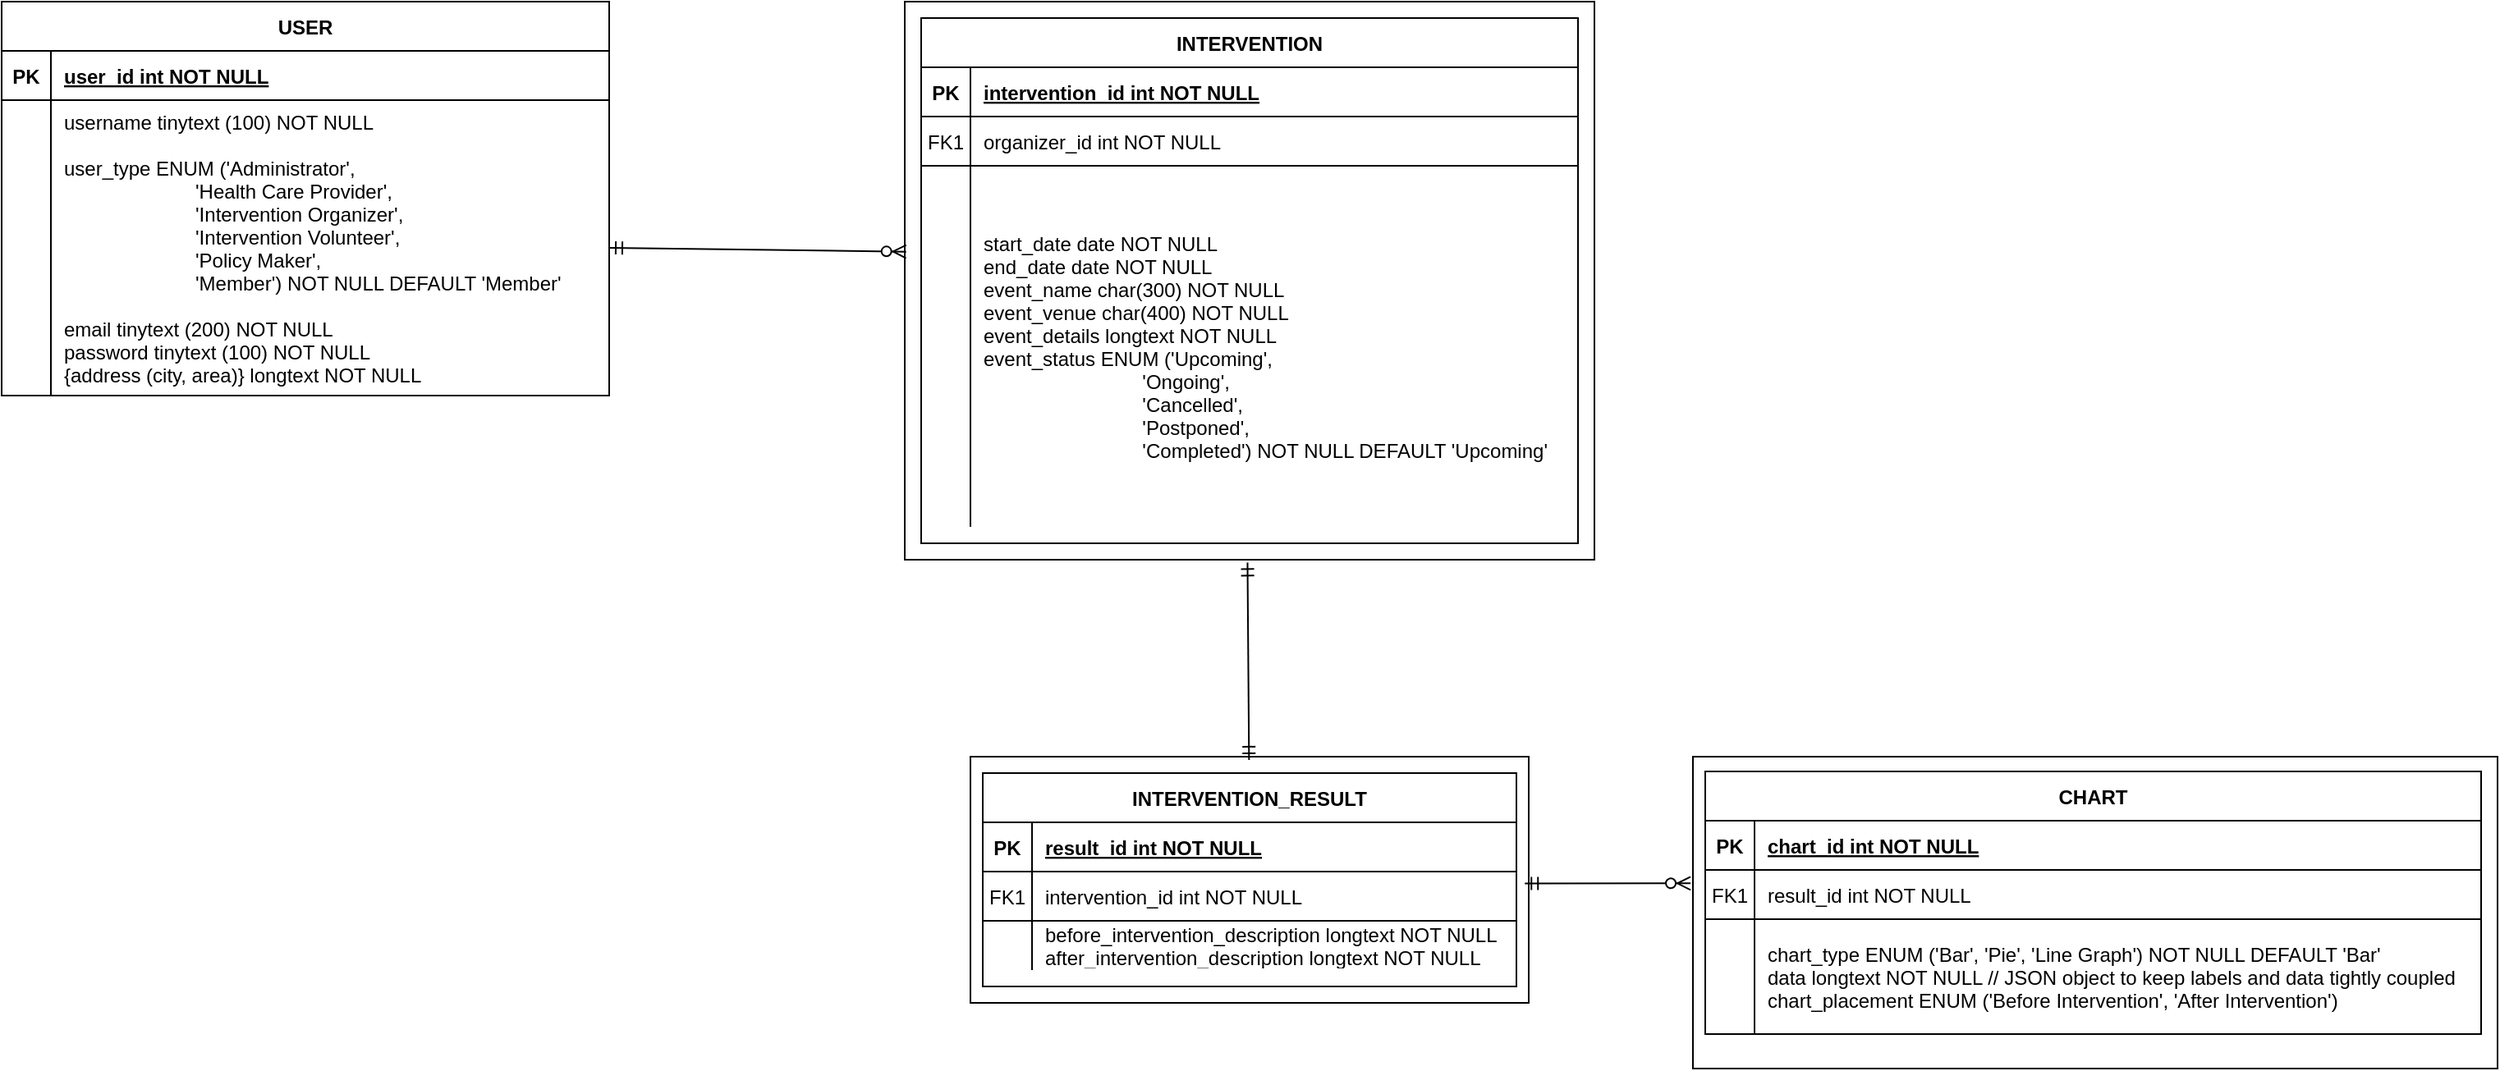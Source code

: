 <mxfile version="24.2.3" type="github">
  <diagram id="R2lEEEUBdFMjLlhIrx00" name="Page-1">
    <mxGraphModel dx="1042" dy="535" grid="1" gridSize="10" guides="1" tooltips="1" connect="1" arrows="1" fold="1" page="1" pageScale="1" pageWidth="2336" pageHeight="1654" math="0" shadow="0" extFonts="Permanent Marker^https://fonts.googleapis.com/css?family=Permanent+Marker">
      <root>
        <mxCell id="0" />
        <mxCell id="1" parent="0" />
        <mxCell id="C-vyLk0tnHw3VtMMgP7b-23" value="USER" style="shape=table;startSize=30;container=1;collapsible=1;childLayout=tableLayout;fixedRows=1;rowLines=1;fontStyle=1;align=center;resizeLast=1;" parent="1" vertex="1">
          <mxGeometry x="80" y="20" width="370" height="240" as="geometry" />
        </mxCell>
        <mxCell id="C-vyLk0tnHw3VtMMgP7b-24" value="" style="shape=partialRectangle;collapsible=0;dropTarget=0;pointerEvents=0;fillColor=none;points=[[0,0.5],[1,0.5]];portConstraint=eastwest;top=0;left=0;right=0;bottom=1;" parent="C-vyLk0tnHw3VtMMgP7b-23" vertex="1">
          <mxGeometry y="30" width="370" height="30" as="geometry" />
        </mxCell>
        <mxCell id="C-vyLk0tnHw3VtMMgP7b-25" value="PK" style="shape=partialRectangle;overflow=hidden;connectable=0;fillColor=none;top=0;left=0;bottom=0;right=0;fontStyle=1;" parent="C-vyLk0tnHw3VtMMgP7b-24" vertex="1">
          <mxGeometry width="30" height="30" as="geometry">
            <mxRectangle width="30" height="30" as="alternateBounds" />
          </mxGeometry>
        </mxCell>
        <mxCell id="C-vyLk0tnHw3VtMMgP7b-26" value="user_id int NOT NULL " style="shape=partialRectangle;overflow=hidden;connectable=0;fillColor=none;top=0;left=0;bottom=0;right=0;align=left;spacingLeft=6;fontStyle=5;" parent="C-vyLk0tnHw3VtMMgP7b-24" vertex="1">
          <mxGeometry x="30" width="340" height="30" as="geometry">
            <mxRectangle width="340" height="30" as="alternateBounds" />
          </mxGeometry>
        </mxCell>
        <mxCell id="C-vyLk0tnHw3VtMMgP7b-27" value="" style="shape=partialRectangle;collapsible=0;dropTarget=0;pointerEvents=0;fillColor=none;points=[[0,0.5],[1,0.5]];portConstraint=eastwest;top=0;left=0;right=0;bottom=0;" parent="C-vyLk0tnHw3VtMMgP7b-23" vertex="1">
          <mxGeometry y="60" width="370" height="180" as="geometry" />
        </mxCell>
        <mxCell id="C-vyLk0tnHw3VtMMgP7b-28" value="" style="shape=partialRectangle;overflow=hidden;connectable=0;fillColor=none;top=0;left=0;bottom=0;right=0;" parent="C-vyLk0tnHw3VtMMgP7b-27" vertex="1">
          <mxGeometry width="30" height="180" as="geometry">
            <mxRectangle width="30" height="180" as="alternateBounds" />
          </mxGeometry>
        </mxCell>
        <mxCell id="C-vyLk0tnHw3VtMMgP7b-29" value="username tinytext (100) NOT NULL&#xa;&#xa;user_type ENUM (&#39;Administrator&#39;,&#xa;                        &#39;Health Care Provider&#39;,&#xa;                        &#39;Intervention Organizer&#39;,&#xa;                        &#39;Intervention Volunteer&#39;,&#xa;                        &#39;Policy Maker&#39;,&#xa;                        &#39;Member&#39;) NOT NULL DEFAULT &#39;Member&#39;&#xa;&#xa;email tinytext (200) NOT NULL&#xa;password tinytext (100) NOT NULL&#xa;{address (city, area)} longtext NOT NULL" style="shape=partialRectangle;overflow=hidden;connectable=0;fillColor=none;top=0;left=0;bottom=0;right=0;align=left;spacingLeft=6;" parent="C-vyLk0tnHw3VtMMgP7b-27" vertex="1">
          <mxGeometry x="30" width="340" height="180" as="geometry">
            <mxRectangle width="340" height="180" as="alternateBounds" />
          </mxGeometry>
        </mxCell>
        <mxCell id="Pu0zvANKRgPWiGbxQ75c-2" value="" style="fontSize=12;html=1;endArrow=ERmandOne;startArrow=ERmandOne;rounded=0;entryX=0.497;entryY=1.005;entryDx=0;entryDy=0;entryPerimeter=0;exitX=0.499;exitY=0.013;exitDx=0;exitDy=0;exitPerimeter=0;" edge="1" parent="1" source="Pu0zvANKRgPWiGbxQ75c-9" target="Pu0zvANKRgPWiGbxQ75c-6">
          <mxGeometry width="100" height="100" relative="1" as="geometry">
            <mxPoint x="839" y="460" as="sourcePoint" />
            <mxPoint x="800" y="380" as="targetPoint" />
          </mxGeometry>
        </mxCell>
        <mxCell id="Pu0zvANKRgPWiGbxQ75c-3" value="" style="fontSize=12;html=1;endArrow=ERzeroToMany;startArrow=ERmandOne;rounded=0;exitX=1;exitY=0.5;exitDx=0;exitDy=0;entryX=0.002;entryY=0.448;entryDx=0;entryDy=0;entryPerimeter=0;" edge="1" parent="1" source="C-vyLk0tnHw3VtMMgP7b-27" target="Pu0zvANKRgPWiGbxQ75c-6">
          <mxGeometry width="100" height="100" relative="1" as="geometry">
            <mxPoint x="510" y="350" as="sourcePoint" />
            <mxPoint x="640" y="170" as="targetPoint" />
          </mxGeometry>
        </mxCell>
        <mxCell id="Pu0zvANKRgPWiGbxQ75c-8" value="" style="group" vertex="1" connectable="0" parent="1">
          <mxGeometry x="630" y="20" width="420" height="340" as="geometry" />
        </mxCell>
        <mxCell id="Pu0zvANKRgPWiGbxQ75c-6" value="" style="verticalLabelPosition=bottom;verticalAlign=top;html=1;shape=mxgraph.basic.rect;fillColor2=none;strokeWidth=1;size=20;indent=5;fillColor=none;" vertex="1" parent="Pu0zvANKRgPWiGbxQ75c-8">
          <mxGeometry width="420" height="340" as="geometry" />
        </mxCell>
        <mxCell id="C-vyLk0tnHw3VtMMgP7b-2" value="INTERVENTION" style="shape=table;startSize=30;container=1;collapsible=1;childLayout=tableLayout;fixedRows=1;rowLines=1;fontStyle=1;align=center;resizeLast=1;strokeColor=default;noLabel=0;" parent="Pu0zvANKRgPWiGbxQ75c-8" vertex="1">
          <mxGeometry x="10" y="10" width="400" height="320" as="geometry" />
        </mxCell>
        <mxCell id="C-vyLk0tnHw3VtMMgP7b-3" value="" style="shape=partialRectangle;collapsible=0;dropTarget=0;pointerEvents=0;fillColor=none;points=[[0,0.5],[1,0.5]];portConstraint=eastwest;top=0;left=0;right=0;bottom=1;" parent="C-vyLk0tnHw3VtMMgP7b-2" vertex="1">
          <mxGeometry y="30" width="400" height="30" as="geometry" />
        </mxCell>
        <mxCell id="C-vyLk0tnHw3VtMMgP7b-4" value="PK" style="shape=partialRectangle;overflow=hidden;connectable=0;fillColor=none;top=0;left=0;bottom=0;right=0;fontStyle=1;" parent="C-vyLk0tnHw3VtMMgP7b-3" vertex="1">
          <mxGeometry width="30" height="30" as="geometry">
            <mxRectangle width="30" height="30" as="alternateBounds" />
          </mxGeometry>
        </mxCell>
        <mxCell id="C-vyLk0tnHw3VtMMgP7b-5" value="intervention_id int NOT NULL " style="shape=partialRectangle;overflow=hidden;connectable=0;fillColor=none;top=0;left=0;bottom=0;right=0;align=left;spacingLeft=6;fontStyle=5;" parent="C-vyLk0tnHw3VtMMgP7b-3" vertex="1">
          <mxGeometry x="30" width="370" height="30" as="geometry">
            <mxRectangle width="370" height="30" as="alternateBounds" />
          </mxGeometry>
        </mxCell>
        <mxCell id="C-vyLk0tnHw3VtMMgP7b-6" value="" style="shape=partialRectangle;collapsible=0;dropTarget=0;pointerEvents=0;fillColor=none;points=[[0,0.5],[1,0.5]];portConstraint=eastwest;top=0;left=0;right=0;bottom=0;" parent="C-vyLk0tnHw3VtMMgP7b-2" vertex="1">
          <mxGeometry y="60" width="400" height="30" as="geometry" />
        </mxCell>
        <mxCell id="C-vyLk0tnHw3VtMMgP7b-7" value="FK1" style="shape=partialRectangle;overflow=hidden;connectable=0;fillColor=none;top=0;left=0;bottom=0;right=0;" parent="C-vyLk0tnHw3VtMMgP7b-6" vertex="1">
          <mxGeometry width="30" height="30" as="geometry">
            <mxRectangle width="30" height="30" as="alternateBounds" />
          </mxGeometry>
        </mxCell>
        <mxCell id="C-vyLk0tnHw3VtMMgP7b-8" value="organizer_id int NOT NULL" style="shape=partialRectangle;overflow=hidden;connectable=0;fillColor=none;top=0;left=0;bottom=0;right=0;align=left;spacingLeft=6;" parent="C-vyLk0tnHw3VtMMgP7b-6" vertex="1">
          <mxGeometry x="30" width="370" height="30" as="geometry">
            <mxRectangle width="370" height="30" as="alternateBounds" />
          </mxGeometry>
        </mxCell>
        <mxCell id="C-vyLk0tnHw3VtMMgP7b-9" value="" style="shape=partialRectangle;collapsible=0;dropTarget=0;pointerEvents=0;fillColor=none;points=[[0,0.5],[1,0.5]];portConstraint=eastwest;top=0;left=0;right=0;bottom=0;" parent="C-vyLk0tnHw3VtMMgP7b-2" vertex="1">
          <mxGeometry y="90" width="400" height="220" as="geometry" />
        </mxCell>
        <mxCell id="C-vyLk0tnHw3VtMMgP7b-10" value="" style="shape=partialRectangle;overflow=hidden;connectable=0;fillColor=none;top=0;left=0;bottom=0;right=0;" parent="C-vyLk0tnHw3VtMMgP7b-9" vertex="1">
          <mxGeometry width="30" height="220" as="geometry">
            <mxRectangle width="30" height="220" as="alternateBounds" />
          </mxGeometry>
        </mxCell>
        <mxCell id="C-vyLk0tnHw3VtMMgP7b-11" value="start_date date NOT NULL&#xa;end_date date NOT NULL&#xa;event_name char(300) NOT NULL&#xa;event_venue char(400) NOT NULL&#xa;event_details longtext NOT NULL&#xa;event_status ENUM (&#39;Upcoming&#39;,&#xa;                             &#39;Ongoing&#39;,&#xa;                             &#39;Cancelled&#39;,&#xa;                             &#39;Postponed&#39;,&#xa;                             &#39;Completed&#39;) NOT NULL DEFAULT &#39;Upcoming&#39;" style="shape=partialRectangle;overflow=hidden;connectable=0;fillColor=none;top=0;left=0;bottom=0;right=0;align=left;spacingLeft=6;" parent="C-vyLk0tnHw3VtMMgP7b-9" vertex="1">
          <mxGeometry x="30" width="370" height="220" as="geometry">
            <mxRectangle width="370" height="220" as="alternateBounds" />
          </mxGeometry>
        </mxCell>
        <mxCell id="Pu0zvANKRgPWiGbxQ75c-10" value="" style="group" vertex="1" connectable="0" parent="1">
          <mxGeometry x="670" y="480" width="340" height="150" as="geometry" />
        </mxCell>
        <mxCell id="Pu0zvANKRgPWiGbxQ75c-9" value="" style="verticalLabelPosition=bottom;verticalAlign=top;html=1;shape=mxgraph.basic.rect;fillColor2=none;strokeWidth=1;size=20;indent=5;fillColor=none;" vertex="1" parent="Pu0zvANKRgPWiGbxQ75c-10">
          <mxGeometry width="340" height="150" as="geometry" />
        </mxCell>
        <mxCell id="C-vyLk0tnHw3VtMMgP7b-13" value="INTERVENTION_RESULT" style="shape=table;startSize=30;container=1;collapsible=1;childLayout=tableLayout;fixedRows=1;rowLines=1;fontStyle=1;align=center;resizeLast=1;" parent="Pu0zvANKRgPWiGbxQ75c-10" vertex="1">
          <mxGeometry x="7.5" y="10" width="325" height="130" as="geometry" />
        </mxCell>
        <mxCell id="C-vyLk0tnHw3VtMMgP7b-14" value="" style="shape=partialRectangle;collapsible=0;dropTarget=0;pointerEvents=0;fillColor=none;points=[[0,0.5],[1,0.5]];portConstraint=eastwest;top=0;left=0;right=0;bottom=1;" parent="C-vyLk0tnHw3VtMMgP7b-13" vertex="1">
          <mxGeometry y="30" width="325" height="30" as="geometry" />
        </mxCell>
        <mxCell id="C-vyLk0tnHw3VtMMgP7b-15" value="PK" style="shape=partialRectangle;overflow=hidden;connectable=0;fillColor=none;top=0;left=0;bottom=0;right=0;fontStyle=1;" parent="C-vyLk0tnHw3VtMMgP7b-14" vertex="1">
          <mxGeometry width="30" height="30" as="geometry">
            <mxRectangle width="30" height="30" as="alternateBounds" />
          </mxGeometry>
        </mxCell>
        <mxCell id="C-vyLk0tnHw3VtMMgP7b-16" value="result_id int NOT NULL " style="shape=partialRectangle;overflow=hidden;connectable=0;fillColor=none;top=0;left=0;bottom=0;right=0;align=left;spacingLeft=6;fontStyle=5;" parent="C-vyLk0tnHw3VtMMgP7b-14" vertex="1">
          <mxGeometry x="30" width="295" height="30" as="geometry">
            <mxRectangle width="295" height="30" as="alternateBounds" />
          </mxGeometry>
        </mxCell>
        <mxCell id="C-vyLk0tnHw3VtMMgP7b-17" value="" style="shape=partialRectangle;collapsible=0;dropTarget=0;pointerEvents=0;fillColor=none;points=[[0,0.5],[1,0.5]];portConstraint=eastwest;top=0;left=0;right=0;bottom=0;" parent="C-vyLk0tnHw3VtMMgP7b-13" vertex="1">
          <mxGeometry y="60" width="325" height="30" as="geometry" />
        </mxCell>
        <mxCell id="C-vyLk0tnHw3VtMMgP7b-18" value="FK1" style="shape=partialRectangle;overflow=hidden;connectable=0;fillColor=none;top=0;left=0;bottom=0;right=0;" parent="C-vyLk0tnHw3VtMMgP7b-17" vertex="1">
          <mxGeometry width="30" height="30" as="geometry">
            <mxRectangle width="30" height="30" as="alternateBounds" />
          </mxGeometry>
        </mxCell>
        <mxCell id="C-vyLk0tnHw3VtMMgP7b-19" value="intervention_id int NOT NULL" style="shape=partialRectangle;overflow=hidden;connectable=0;fillColor=none;top=0;left=0;bottom=0;right=0;align=left;spacingLeft=6;" parent="C-vyLk0tnHw3VtMMgP7b-17" vertex="1">
          <mxGeometry x="30" width="295" height="30" as="geometry">
            <mxRectangle width="295" height="30" as="alternateBounds" />
          </mxGeometry>
        </mxCell>
        <mxCell id="C-vyLk0tnHw3VtMMgP7b-20" value="" style="shape=partialRectangle;collapsible=0;dropTarget=0;pointerEvents=0;fillColor=none;points=[[0,0.5],[1,0.5]];portConstraint=eastwest;top=0;left=0;right=0;bottom=0;" parent="C-vyLk0tnHw3VtMMgP7b-13" vertex="1">
          <mxGeometry y="90" width="325" height="30" as="geometry" />
        </mxCell>
        <mxCell id="C-vyLk0tnHw3VtMMgP7b-21" value="" style="shape=partialRectangle;overflow=hidden;connectable=0;fillColor=none;top=0;left=0;bottom=0;right=0;" parent="C-vyLk0tnHw3VtMMgP7b-20" vertex="1">
          <mxGeometry width="30" height="30" as="geometry">
            <mxRectangle width="30" height="30" as="alternateBounds" />
          </mxGeometry>
        </mxCell>
        <mxCell id="C-vyLk0tnHw3VtMMgP7b-22" value="before_intervention_description longtext NOT NULL&#xa;after_intervention_description longtext NOT NULL" style="shape=partialRectangle;overflow=hidden;connectable=0;fillColor=none;top=0;left=0;bottom=0;right=0;align=left;spacingLeft=6;" parent="C-vyLk0tnHw3VtMMgP7b-20" vertex="1">
          <mxGeometry x="30" width="295" height="30" as="geometry">
            <mxRectangle width="295" height="30" as="alternateBounds" />
          </mxGeometry>
        </mxCell>
        <mxCell id="Pu0zvANKRgPWiGbxQ75c-21" value="" style="group" vertex="1" connectable="0" parent="1">
          <mxGeometry x="1110" y="480" width="490" height="190" as="geometry" />
        </mxCell>
        <mxCell id="Pu0zvANKRgPWiGbxQ75c-22" value="" style="verticalLabelPosition=bottom;verticalAlign=top;html=1;shape=mxgraph.basic.rect;fillColor2=none;strokeWidth=1;size=20;indent=5;fillColor=none;" vertex="1" parent="Pu0zvANKRgPWiGbxQ75c-21">
          <mxGeometry width="490" height="190" as="geometry" />
        </mxCell>
        <mxCell id="Pu0zvANKRgPWiGbxQ75c-23" value="CHART" style="shape=table;startSize=30;container=1;collapsible=1;childLayout=tableLayout;fixedRows=1;rowLines=1;fontStyle=1;align=center;resizeLast=1;" vertex="1" parent="Pu0zvANKRgPWiGbxQ75c-21">
          <mxGeometry x="7.5" y="9.048" width="472.5" height="160" as="geometry" />
        </mxCell>
        <mxCell id="Pu0zvANKRgPWiGbxQ75c-24" value="" style="shape=partialRectangle;collapsible=0;dropTarget=0;pointerEvents=0;fillColor=none;points=[[0,0.5],[1,0.5]];portConstraint=eastwest;top=0;left=0;right=0;bottom=1;" vertex="1" parent="Pu0zvANKRgPWiGbxQ75c-23">
          <mxGeometry y="30" width="472.5" height="30" as="geometry" />
        </mxCell>
        <mxCell id="Pu0zvANKRgPWiGbxQ75c-25" value="PK" style="shape=partialRectangle;overflow=hidden;connectable=0;fillColor=none;top=0;left=0;bottom=0;right=0;fontStyle=1;" vertex="1" parent="Pu0zvANKRgPWiGbxQ75c-24">
          <mxGeometry width="30" height="30" as="geometry">
            <mxRectangle width="30" height="30" as="alternateBounds" />
          </mxGeometry>
        </mxCell>
        <mxCell id="Pu0zvANKRgPWiGbxQ75c-26" value="chart_id int NOT NULL " style="shape=partialRectangle;overflow=hidden;connectable=0;fillColor=none;top=0;left=0;bottom=0;right=0;align=left;spacingLeft=6;fontStyle=5;" vertex="1" parent="Pu0zvANKRgPWiGbxQ75c-24">
          <mxGeometry x="30" width="442.5" height="30" as="geometry">
            <mxRectangle width="442.5" height="30" as="alternateBounds" />
          </mxGeometry>
        </mxCell>
        <mxCell id="Pu0zvANKRgPWiGbxQ75c-27" value="" style="shape=partialRectangle;collapsible=0;dropTarget=0;pointerEvents=0;fillColor=none;points=[[0,0.5],[1,0.5]];portConstraint=eastwest;top=0;left=0;right=0;bottom=0;" vertex="1" parent="Pu0zvANKRgPWiGbxQ75c-23">
          <mxGeometry y="60" width="472.5" height="30" as="geometry" />
        </mxCell>
        <mxCell id="Pu0zvANKRgPWiGbxQ75c-28" value="FK1" style="shape=partialRectangle;overflow=hidden;connectable=0;fillColor=none;top=0;left=0;bottom=0;right=0;" vertex="1" parent="Pu0zvANKRgPWiGbxQ75c-27">
          <mxGeometry width="30" height="30" as="geometry">
            <mxRectangle width="30" height="30" as="alternateBounds" />
          </mxGeometry>
        </mxCell>
        <mxCell id="Pu0zvANKRgPWiGbxQ75c-29" value="result_id int NOT NULL" style="shape=partialRectangle;overflow=hidden;connectable=0;fillColor=none;top=0;left=0;bottom=0;right=0;align=left;spacingLeft=6;" vertex="1" parent="Pu0zvANKRgPWiGbxQ75c-27">
          <mxGeometry x="30" width="442.5" height="30" as="geometry">
            <mxRectangle width="442.5" height="30" as="alternateBounds" />
          </mxGeometry>
        </mxCell>
        <mxCell id="Pu0zvANKRgPWiGbxQ75c-30" value="" style="shape=partialRectangle;collapsible=0;dropTarget=0;pointerEvents=0;fillColor=none;points=[[0,0.5],[1,0.5]];portConstraint=eastwest;top=0;left=0;right=0;bottom=0;" vertex="1" parent="Pu0zvANKRgPWiGbxQ75c-23">
          <mxGeometry y="90" width="472.5" height="70" as="geometry" />
        </mxCell>
        <mxCell id="Pu0zvANKRgPWiGbxQ75c-31" value="" style="shape=partialRectangle;overflow=hidden;connectable=0;fillColor=none;top=0;left=0;bottom=0;right=0;" vertex="1" parent="Pu0zvANKRgPWiGbxQ75c-30">
          <mxGeometry width="30" height="70" as="geometry">
            <mxRectangle width="30" height="70" as="alternateBounds" />
          </mxGeometry>
        </mxCell>
        <mxCell id="Pu0zvANKRgPWiGbxQ75c-32" value="chart_type ENUM (&#39;Bar&#39;, &#39;Pie&#39;, &#39;Line Graph&#39;) NOT NULL DEFAULT &#39;Bar&#39;&#xa;data longtext NOT NULL // JSON object to keep labels and data tightly coupled&#xa;chart_placement ENUM (&#39;Before Intervention&#39;, &#39;After Intervention&#39;)" style="shape=partialRectangle;overflow=hidden;connectable=0;fillColor=none;top=0;left=0;bottom=0;right=0;align=left;spacingLeft=6;" vertex="1" parent="Pu0zvANKRgPWiGbxQ75c-30">
          <mxGeometry x="30" width="442.5" height="70" as="geometry">
            <mxRectangle width="442.5" height="70" as="alternateBounds" />
          </mxGeometry>
        </mxCell>
        <mxCell id="Pu0zvANKRgPWiGbxQ75c-33" value="" style="fontSize=12;html=1;endArrow=ERzeroToMany;startArrow=ERmandOne;rounded=0;exitX=0.993;exitY=0.515;exitDx=0;exitDy=0;exitPerimeter=0;entryX=-0.003;entryY=0.406;entryDx=0;entryDy=0;entryPerimeter=0;" edge="1" parent="1" source="Pu0zvANKRgPWiGbxQ75c-9" target="Pu0zvANKRgPWiGbxQ75c-22">
          <mxGeometry width="100" height="100" relative="1" as="geometry">
            <mxPoint x="990" y="750" as="sourcePoint" />
            <mxPoint x="1090" y="650" as="targetPoint" />
          </mxGeometry>
        </mxCell>
      </root>
    </mxGraphModel>
  </diagram>
</mxfile>
